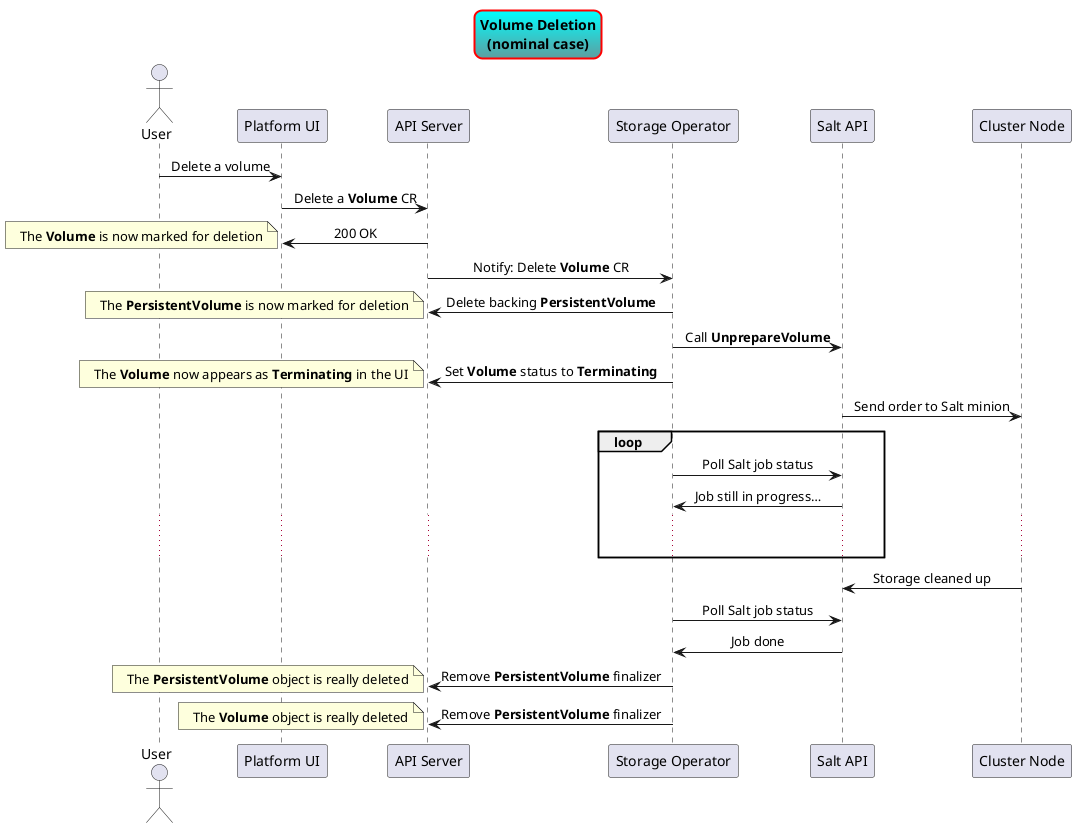 @startuml

title Volume Deletion\n(nominal case)
skinparam titleBorderRoundCorner 15
skinparam titleBorderThickness 2
skinparam titleBorderColor red
skinparam titleBackgroundColor Aqua-CadetBlue

skinparam defaultTextAlignment center

actor User
participant "Platform UI" as UI
participant "API Server" as API
participant "Storage Operator" as Operator
participant "Salt API" as Salt
participant "Cluster Node" as Node

User->UI: Delete a volume
UI->API: Delete a **Volume** CR
API->UI: 200 OK
note left: The **Volume** is now marked for deletion

API->Operator: Notify: Delete **Volume** CR
Operator->API: Delete backing **PersistentVolume**
note left: The **PersistentVolume** is now marked for deletion

Operator->Salt: Call **UnprepareVolume**
Operator->API: Set **Volume** status to **Terminating**
note left: The **Volume** now appears as **Terminating** in the UI

Salt->Node: Send order to Salt minion
loop
  Operator->Salt: Poll Salt job status
  Salt->Operator: Job still in progress…

  ... ...
end
Node->Salt: Storage cleaned up
Operator->Salt: Poll Salt job status
Salt->Operator: Job done

Operator->API: Remove **PersistentVolume** finalizer
note left: The **PersistentVolume** object is really deleted

Operator->API: Remove **PersistentVolume** finalizer
note left: The **Volume** object is really deleted

@enduml